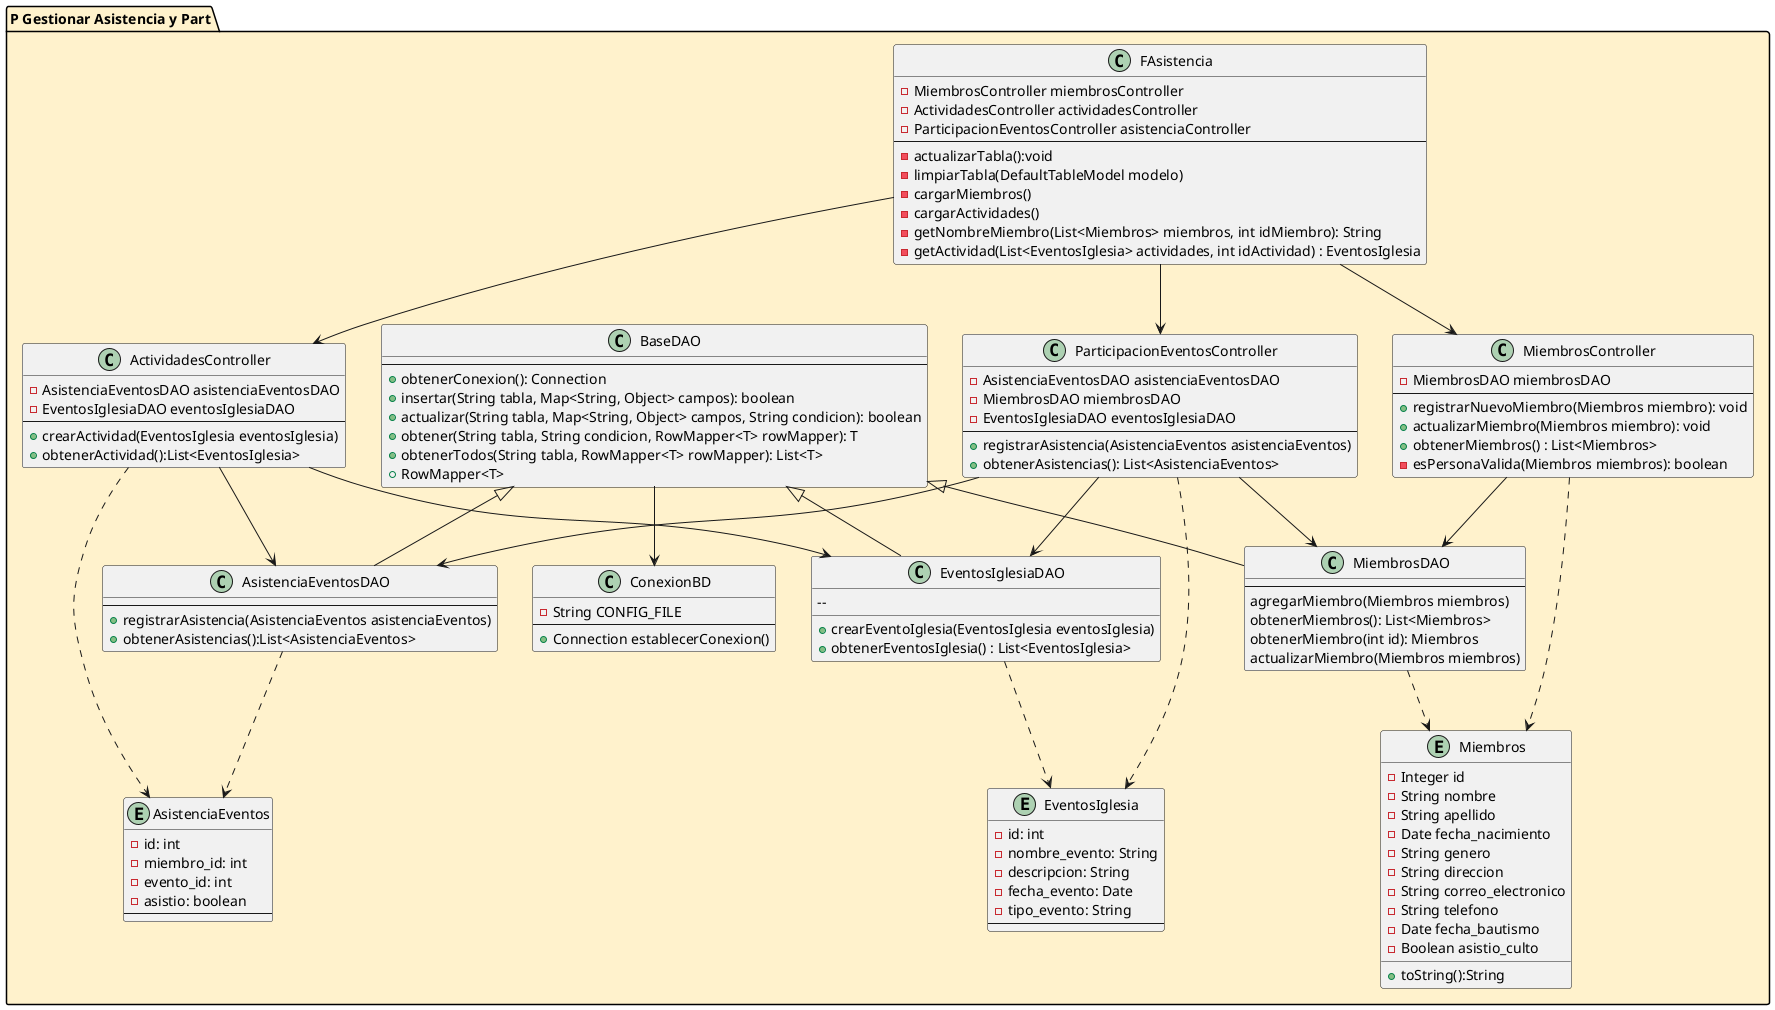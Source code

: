 @startuml
package "P Gestionar Asistencia y Part." #FFF2CC {
  class "FAsistencia" as fasistencia {
  - MiembrosController miembrosController
  - ActividadesController actividadesController
  - ParticipacionEventosController asistenciaController
  --
  -actualizarTabla():void
  -limpiarTabla(DefaultTableModel modelo)
  -cargarMiembros()
  -cargarActividades()
  -getNombreMiembro(List<Miembros> miembros, int idMiembro): String
  -getActividad(List<EventosIglesia> actividades, int idActividad) : EventosIglesia
  }
  class "MiembrosController" as ctrmiembro{
    -MiembrosDAO miembrosDAO
    --
    +registrarNuevoMiembro(Miembros miembro): void
    +actualizarMiembro(Miembros miembro): void
    +obtenerMiembros() : List<Miembros>
    -esPersonaValida(Miembros miembros): boolean
  }
  class "ActividadesController" as ctractividades{
    -AsistenciaEventosDAO asistenciaEventosDAO
    -EventosIglesiaDAO eventosIglesiaDAO
  --
  +crearActividad(EventosIglesia eventosIglesia)
  +obtenerActividad():List<EventosIglesia>
  }
  class "ParticipacionEventosController" as ctrasistencia{
      - AsistenciaEventosDAO asistenciaEventosDAO
      - MiembrosDAO miembrosDAO
      - EventosIglesiaDAO eventosIglesiaDAO
  --
  +registrarAsistencia(AsistenciaEventos asistenciaEventos)
  +obtenerAsistencias(): List<AsistenciaEventos>
  }

  class "MiembrosDAO" as daomiembro{
  --
  agregarMiembro(Miembros miembros)
  obtenerMiembros(): List<Miembros>
  obtenerMiembro(int id): Miembros
  actualizarMiembro(Miembros miembros)
  }
  class "AsistenciaEventosDAO" as daoasistenciae{
  --
  +registrarAsistencia(AsistenciaEventos asistenciaEventos)
  +obtenerAsistencias():List<AsistenciaEventos>
  }
  class "EventosIglesiaDAO" as daoeventoigle{

  --
  +crearEventoIglesia(EventosIglesia eventosIglesia)
  +obtenerEventosIglesia() : List<EventosIglesia>
  }

  class "BaseDAO" as daobase {
 --
   +obtenerConexion(): Connection
   +insertar(String tabla, Map<String, Object> campos): boolean
   +actualizar(String tabla, Map<String, Object> campos, String condicion): boolean
   +obtener(String tabla, String condicion, RowMapper<T> rowMapper): T
   +obtenerTodos(String tabla, RowMapper<T> rowMapper): List<T>
   +RowMapper<T>
  }
   class "ConexionBD" as bdconexion{
     -String CONFIG_FILE
     --
     +Connection establecerConexion()
    }
  entity "Miembros" as miembros{
      -Integer id
       -String nombre
       -String apellido
       -Date fecha_nacimiento
       -String genero
       -String direccion
       -String correo_electronico
       -String telefono
       -Date fecha_bautismo
       -Boolean asistio_culto
        +toString():String
  }
  entity "AsistenciaEventos" as easistenciae{
      - id: int
      - miembro_id: int
      - evento_id: int
      - asistio: boolean
      --
  }
  entity "EventosIglesia" as eeventosigle{
        - id: int
        - nombre_evento: String
        - descripcion: String
        - fecha_evento: Date
        - tipo_evento: String
        --
  }

  fasistencia --> ctrmiembro
  fasistencia --> ctractividades
  fasistencia --> ctrasistencia
  ctrmiembro --> daomiembro
  ctractividades --> daoasistenciae
  ctractividades --> daoeventoigle
  ctrasistencia --> daomiembro
  ctrasistencia --> daoasistenciae
  ctrasistencia --> daoeventoigle
  daobase <|-- daomiembro
  daobase <|-- daoasistenciae
  daobase <|-- daoeventoigle
  ctrmiembro ..> miembros
  daomiembro ..> miembros
  daobase --> bdconexion
  daoasistenciae ..> easistenciae
  ctractividades ..> easistenciae
  daoeventoigle ..>eeventosigle
  ctrasistencia..>eeventosigle
}


@enduml